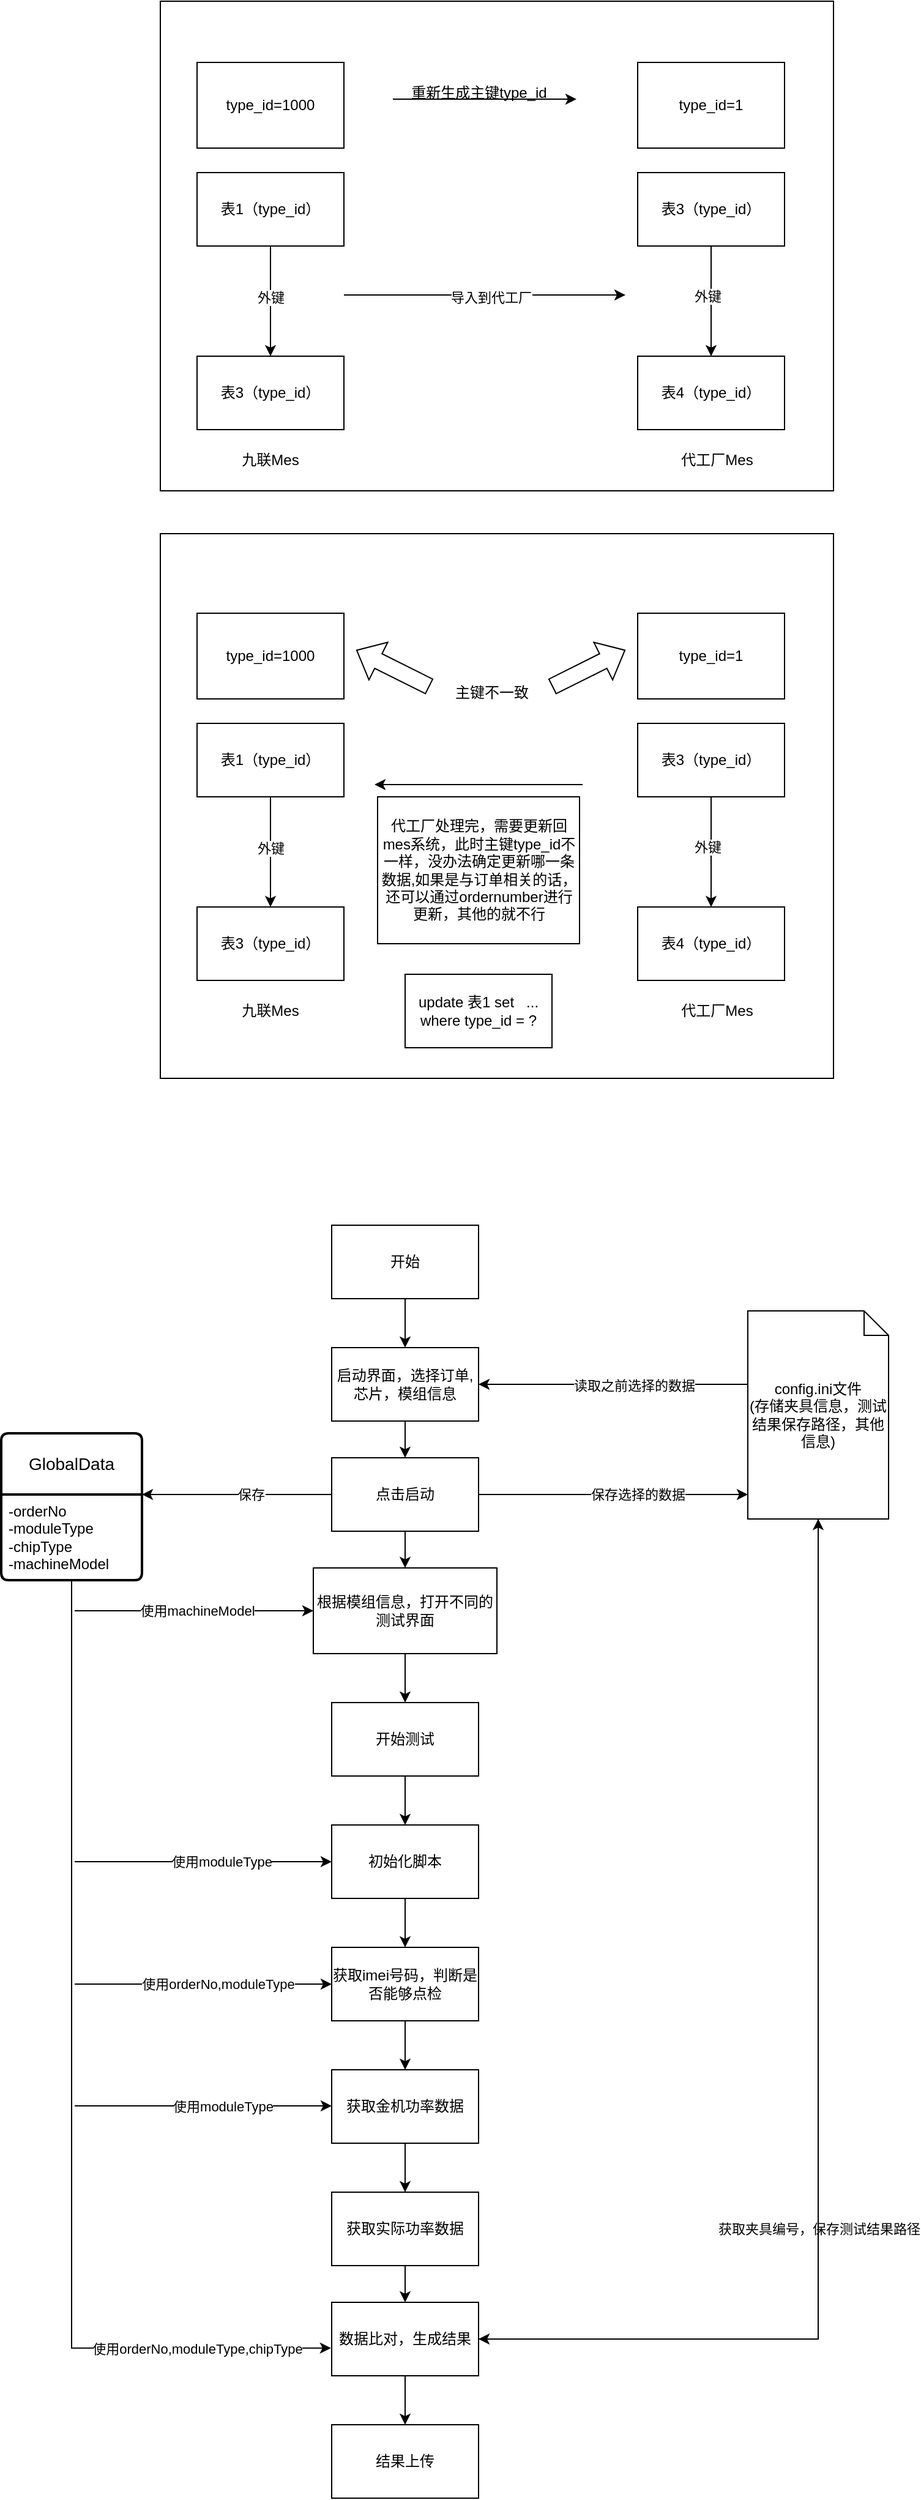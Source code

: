 <mxfile version="22.1.4" type="github">
  <diagram name="第 1 页" id="MxU3B2thwA_xXjgCt5oW">
    <mxGraphModel dx="1815" dy="529" grid="1" gridSize="10" guides="1" tooltips="1" connect="1" arrows="1" fold="1" page="1" pageScale="1" pageWidth="827" pageHeight="1169" math="0" shadow="0">
      <root>
        <mxCell id="0" />
        <mxCell id="1" parent="0" />
        <mxCell id="DBMJC1OMiwxY5DyXA_E_-47" value="" style="rounded=0;whiteSpace=wrap;html=1;" parent="1" vertex="1">
          <mxGeometry x="130" y="555" width="550" height="445" as="geometry" />
        </mxCell>
        <mxCell id="DBMJC1OMiwxY5DyXA_E_-17" value="" style="rounded=0;whiteSpace=wrap;html=1;" parent="1" vertex="1">
          <mxGeometry x="130" y="120" width="550" height="400" as="geometry" />
        </mxCell>
        <mxCell id="DBMJC1OMiwxY5DyXA_E_-5" style="edgeStyle=orthogonalEdgeStyle;rounded=0;orthogonalLoop=1;jettySize=auto;html=1;entryX=0.5;entryY=0;entryDx=0;entryDy=0;" parent="1" source="DBMJC1OMiwxY5DyXA_E_-1" target="DBMJC1OMiwxY5DyXA_E_-4" edge="1">
          <mxGeometry relative="1" as="geometry" />
        </mxCell>
        <mxCell id="DBMJC1OMiwxY5DyXA_E_-9" value="外键" style="edgeLabel;html=1;align=center;verticalAlign=middle;resizable=0;points=[];" parent="DBMJC1OMiwxY5DyXA_E_-5" vertex="1" connectable="0">
          <mxGeometry x="-0.067" relative="1" as="geometry">
            <mxPoint as="offset" />
          </mxGeometry>
        </mxCell>
        <mxCell id="DBMJC1OMiwxY5DyXA_E_-1" value="表1（type_id）" style="rounded=0;whiteSpace=wrap;html=1;" parent="1" vertex="1">
          <mxGeometry x="160" y="260" width="120" height="60" as="geometry" />
        </mxCell>
        <mxCell id="DBMJC1OMiwxY5DyXA_E_-4" value="表3（type_id）" style="rounded=0;whiteSpace=wrap;html=1;" parent="1" vertex="1">
          <mxGeometry x="160" y="410" width="120" height="60" as="geometry" />
        </mxCell>
        <mxCell id="DBMJC1OMiwxY5DyXA_E_-6" style="edgeStyle=orthogonalEdgeStyle;rounded=0;orthogonalLoop=1;jettySize=auto;html=1;entryX=0.5;entryY=0;entryDx=0;entryDy=0;" parent="1" source="DBMJC1OMiwxY5DyXA_E_-7" target="DBMJC1OMiwxY5DyXA_E_-8" edge="1">
          <mxGeometry relative="1" as="geometry" />
        </mxCell>
        <mxCell id="DBMJC1OMiwxY5DyXA_E_-10" value="外键" style="edgeLabel;html=1;align=center;verticalAlign=middle;resizable=0;points=[];" parent="DBMJC1OMiwxY5DyXA_E_-6" vertex="1" connectable="0">
          <mxGeometry x="-0.085" y="-3" relative="1" as="geometry">
            <mxPoint as="offset" />
          </mxGeometry>
        </mxCell>
        <mxCell id="DBMJC1OMiwxY5DyXA_E_-7" value="表3（type_id）" style="rounded=0;whiteSpace=wrap;html=1;" parent="1" vertex="1">
          <mxGeometry x="520" y="260" width="120" height="60" as="geometry" />
        </mxCell>
        <mxCell id="DBMJC1OMiwxY5DyXA_E_-8" value="表4（type_id）" style="rounded=0;whiteSpace=wrap;html=1;" parent="1" vertex="1">
          <mxGeometry x="520" y="410" width="120" height="60" as="geometry" />
        </mxCell>
        <mxCell id="DBMJC1OMiwxY5DyXA_E_-11" value="" style="endArrow=classic;html=1;rounded=0;" parent="1" edge="1">
          <mxGeometry width="50" height="50" relative="1" as="geometry">
            <mxPoint x="280" y="360" as="sourcePoint" />
            <mxPoint x="510" y="360" as="targetPoint" />
          </mxGeometry>
        </mxCell>
        <mxCell id="DBMJC1OMiwxY5DyXA_E_-12" value="导入到代工厂" style="edgeLabel;html=1;align=center;verticalAlign=middle;resizable=0;points=[];" parent="DBMJC1OMiwxY5DyXA_E_-11" vertex="1" connectable="0">
          <mxGeometry x="0.045" y="-2" relative="1" as="geometry">
            <mxPoint as="offset" />
          </mxGeometry>
        </mxCell>
        <mxCell id="DBMJC1OMiwxY5DyXA_E_-13" value="type_id=1000" style="rounded=0;whiteSpace=wrap;html=1;" parent="1" vertex="1">
          <mxGeometry x="160" y="170" width="120" height="70" as="geometry" />
        </mxCell>
        <mxCell id="DBMJC1OMiwxY5DyXA_E_-14" value="type_id=1" style="rounded=0;whiteSpace=wrap;html=1;" parent="1" vertex="1">
          <mxGeometry x="520" y="170" width="120" height="70" as="geometry" />
        </mxCell>
        <mxCell id="DBMJC1OMiwxY5DyXA_E_-15" value="" style="endArrow=classic;html=1;rounded=0;" parent="1" edge="1">
          <mxGeometry width="50" height="50" relative="1" as="geometry">
            <mxPoint x="320" y="200" as="sourcePoint" />
            <mxPoint x="470" y="200" as="targetPoint" />
          </mxGeometry>
        </mxCell>
        <mxCell id="DBMJC1OMiwxY5DyXA_E_-16" value="重新生成主键type_id" style="text;html=1;align=center;verticalAlign=middle;resizable=0;points=[];autosize=1;strokeColor=none;fillColor=none;" parent="1" vertex="1">
          <mxGeometry x="325" y="180" width="130" height="30" as="geometry" />
        </mxCell>
        <mxCell id="DBMJC1OMiwxY5DyXA_E_-19" style="edgeStyle=orthogonalEdgeStyle;rounded=0;orthogonalLoop=1;jettySize=auto;html=1;entryX=0.5;entryY=0;entryDx=0;entryDy=0;" parent="1" source="DBMJC1OMiwxY5DyXA_E_-21" target="DBMJC1OMiwxY5DyXA_E_-22" edge="1">
          <mxGeometry relative="1" as="geometry" />
        </mxCell>
        <mxCell id="DBMJC1OMiwxY5DyXA_E_-20" value="外键" style="edgeLabel;html=1;align=center;verticalAlign=middle;resizable=0;points=[];" parent="DBMJC1OMiwxY5DyXA_E_-19" vertex="1" connectable="0">
          <mxGeometry x="-0.067" relative="1" as="geometry">
            <mxPoint as="offset" />
          </mxGeometry>
        </mxCell>
        <mxCell id="DBMJC1OMiwxY5DyXA_E_-21" value="表1（type_id）" style="rounded=0;whiteSpace=wrap;html=1;" parent="1" vertex="1">
          <mxGeometry x="160" y="710" width="120" height="60" as="geometry" />
        </mxCell>
        <mxCell id="DBMJC1OMiwxY5DyXA_E_-22" value="表3（type_id）" style="rounded=0;whiteSpace=wrap;html=1;" parent="1" vertex="1">
          <mxGeometry x="160" y="860" width="120" height="60" as="geometry" />
        </mxCell>
        <mxCell id="DBMJC1OMiwxY5DyXA_E_-23" style="edgeStyle=orthogonalEdgeStyle;rounded=0;orthogonalLoop=1;jettySize=auto;html=1;entryX=0.5;entryY=0;entryDx=0;entryDy=0;" parent="1" source="DBMJC1OMiwxY5DyXA_E_-25" target="DBMJC1OMiwxY5DyXA_E_-26" edge="1">
          <mxGeometry relative="1" as="geometry" />
        </mxCell>
        <mxCell id="DBMJC1OMiwxY5DyXA_E_-24" value="外键" style="edgeLabel;html=1;align=center;verticalAlign=middle;resizable=0;points=[];" parent="DBMJC1OMiwxY5DyXA_E_-23" vertex="1" connectable="0">
          <mxGeometry x="-0.085" y="-3" relative="1" as="geometry">
            <mxPoint as="offset" />
          </mxGeometry>
        </mxCell>
        <mxCell id="DBMJC1OMiwxY5DyXA_E_-25" value="表3（type_id）" style="rounded=0;whiteSpace=wrap;html=1;" parent="1" vertex="1">
          <mxGeometry x="520" y="710" width="120" height="60" as="geometry" />
        </mxCell>
        <mxCell id="DBMJC1OMiwxY5DyXA_E_-26" value="表4（type_id）" style="rounded=0;whiteSpace=wrap;html=1;" parent="1" vertex="1">
          <mxGeometry x="520" y="860" width="120" height="60" as="geometry" />
        </mxCell>
        <mxCell id="DBMJC1OMiwxY5DyXA_E_-29" value="type_id=1000" style="rounded=0;whiteSpace=wrap;html=1;" parent="1" vertex="1">
          <mxGeometry x="160" y="620" width="120" height="70" as="geometry" />
        </mxCell>
        <mxCell id="DBMJC1OMiwxY5DyXA_E_-30" value="type_id=1" style="rounded=0;whiteSpace=wrap;html=1;" parent="1" vertex="1">
          <mxGeometry x="520" y="620" width="120" height="70" as="geometry" />
        </mxCell>
        <mxCell id="DBMJC1OMiwxY5DyXA_E_-33" value="" style="endArrow=classic;html=1;rounded=0;entryX=0.327;entryY=0.425;entryDx=0;entryDy=0;entryPerimeter=0;" parent="1" edge="1">
          <mxGeometry width="50" height="50" relative="1" as="geometry">
            <mxPoint x="475" y="760" as="sourcePoint" />
            <mxPoint x="305.0" y="760" as="targetPoint" />
          </mxGeometry>
        </mxCell>
        <mxCell id="DBMJC1OMiwxY5DyXA_E_-35" value="代工厂处理完，需要更新回mes系统，此时主键type_id不一样，没办法确定更新哪一条数据,如果是与订单相关的话，还可以通过ordernumber进行更新，其他的就不行" style="rounded=0;whiteSpace=wrap;html=1;" parent="1" vertex="1">
          <mxGeometry x="307.5" y="770" width="165" height="120" as="geometry" />
        </mxCell>
        <mxCell id="DBMJC1OMiwxY5DyXA_E_-36" value="九联Mes" style="text;html=1;strokeColor=none;fillColor=none;align=center;verticalAlign=middle;whiteSpace=wrap;rounded=0;" parent="1" vertex="1">
          <mxGeometry x="190" y="480" width="60" height="30" as="geometry" />
        </mxCell>
        <mxCell id="DBMJC1OMiwxY5DyXA_E_-37" value="代工厂Mes" style="text;html=1;strokeColor=none;fillColor=none;align=center;verticalAlign=middle;whiteSpace=wrap;rounded=0;" parent="1" vertex="1">
          <mxGeometry x="550" y="480" width="70" height="30" as="geometry" />
        </mxCell>
        <mxCell id="DBMJC1OMiwxY5DyXA_E_-38" value="九联Mes" style="text;html=1;strokeColor=none;fillColor=none;align=center;verticalAlign=middle;whiteSpace=wrap;rounded=0;" parent="1" vertex="1">
          <mxGeometry x="190" y="930" width="60" height="30" as="geometry" />
        </mxCell>
        <mxCell id="DBMJC1OMiwxY5DyXA_E_-39" value="代工厂Mes" style="text;html=1;strokeColor=none;fillColor=none;align=center;verticalAlign=middle;whiteSpace=wrap;rounded=0;" parent="1" vertex="1">
          <mxGeometry x="550" y="930" width="70" height="30" as="geometry" />
        </mxCell>
        <mxCell id="DBMJC1OMiwxY5DyXA_E_-43" value="" style="shape=flexArrow;endArrow=classic;html=1;rounded=0;width=13.333;endSize=6.258;" parent="1" edge="1">
          <mxGeometry width="50" height="50" relative="1" as="geometry">
            <mxPoint x="450" y="680" as="sourcePoint" />
            <mxPoint x="510" y="650" as="targetPoint" />
          </mxGeometry>
        </mxCell>
        <mxCell id="DBMJC1OMiwxY5DyXA_E_-44" value="" style="shape=flexArrow;endArrow=classic;html=1;rounded=0;width=13.333;endSize=6.258;" parent="1" edge="1">
          <mxGeometry width="50" height="50" relative="1" as="geometry">
            <mxPoint x="350" y="680" as="sourcePoint" />
            <mxPoint x="290" y="650" as="targetPoint" />
          </mxGeometry>
        </mxCell>
        <mxCell id="DBMJC1OMiwxY5DyXA_E_-45" value="主键不一致" style="text;strokeColor=none;fillColor=none;align=left;verticalAlign=middle;spacingLeft=4;spacingRight=4;overflow=hidden;points=[[0,0.5],[1,0.5]];portConstraint=eastwest;rotatable=0;whiteSpace=wrap;html=1;" parent="1" vertex="1">
          <mxGeometry x="365" y="670" width="80" height="30" as="geometry" />
        </mxCell>
        <mxCell id="DBMJC1OMiwxY5DyXA_E_-48" value="update 表1 set&amp;nbsp; &amp;nbsp;... where type_id = ?" style="rounded=0;whiteSpace=wrap;html=1;" parent="1" vertex="1">
          <mxGeometry x="330" y="915" width="120" height="60" as="geometry" />
        </mxCell>
        <mxCell id="uM7vvX6dJDBX0UOI4Dk0-1" value="GlobalData" style="swimlane;childLayout=stackLayout;horizontal=1;startSize=50;horizontalStack=0;rounded=1;fontSize=14;fontStyle=0;strokeWidth=2;resizeParent=0;resizeLast=1;shadow=0;dashed=0;align=center;arcSize=4;whiteSpace=wrap;html=1;" vertex="1" parent="1">
          <mxGeometry y="1290" width="115" height="120" as="geometry" />
        </mxCell>
        <mxCell id="uM7vvX6dJDBX0UOI4Dk0-2" value="-orderNo&lt;br&gt;-moduleType&lt;br&gt;-chipType&lt;br&gt;-machineModel" style="align=left;strokeColor=none;fillColor=none;spacingLeft=4;fontSize=12;verticalAlign=top;resizable=0;rotatable=0;part=1;html=1;" vertex="1" parent="uM7vvX6dJDBX0UOI4Dk0-1">
          <mxGeometry y="50" width="115" height="70" as="geometry" />
        </mxCell>
        <mxCell id="uM7vvX6dJDBX0UOI4Dk0-41" style="edgeStyle=orthogonalEdgeStyle;rounded=0;orthogonalLoop=1;jettySize=auto;html=1;entryX=1;entryY=0.5;entryDx=0;entryDy=0;" edge="1" parent="1" source="uM7vvX6dJDBX0UOI4Dk0-5" target="uM7vvX6dJDBX0UOI4Dk0-8">
          <mxGeometry relative="1" as="geometry">
            <Array as="points">
              <mxPoint x="560" y="1250" />
              <mxPoint x="560" y="1250" />
            </Array>
          </mxGeometry>
        </mxCell>
        <mxCell id="uM7vvX6dJDBX0UOI4Dk0-47" value="读取之前选择的数据" style="edgeLabel;html=1;align=center;verticalAlign=middle;resizable=0;points=[];" vertex="1" connectable="0" parent="uM7vvX6dJDBX0UOI4Dk0-41">
          <mxGeometry x="-0.151" y="1" relative="1" as="geometry">
            <mxPoint as="offset" />
          </mxGeometry>
        </mxCell>
        <mxCell id="uM7vvX6dJDBX0UOI4Dk0-48" style="edgeStyle=orthogonalEdgeStyle;rounded=0;orthogonalLoop=1;jettySize=auto;html=1;entryX=1;entryY=0.5;entryDx=0;entryDy=0;exitX=0.5;exitY=1;exitDx=0;exitDy=0;exitPerimeter=0;" edge="1" parent="1" source="uM7vvX6dJDBX0UOI4Dk0-5" target="uM7vvX6dJDBX0UOI4Dk0-36">
          <mxGeometry relative="1" as="geometry">
            <mxPoint x="840" y="1330" as="sourcePoint" />
            <mxPoint x="620" y="2110" as="targetPoint" />
          </mxGeometry>
        </mxCell>
        <mxCell id="uM7vvX6dJDBX0UOI4Dk0-49" value="获取夹具编号，保存测试结果路径" style="edgeLabel;html=1;align=center;verticalAlign=middle;resizable=0;points=[];" vertex="1" connectable="0" parent="uM7vvX6dJDBX0UOI4Dk0-48">
          <mxGeometry x="-0.008" relative="1" as="geometry">
            <mxPoint y="110" as="offset" />
          </mxGeometry>
        </mxCell>
        <mxCell id="uM7vvX6dJDBX0UOI4Dk0-5" value="config.ini文件&lt;br&gt;(存储夹具信息，测试结果保存路径，其他信息)" style="shape=note;size=20;whiteSpace=wrap;html=1;" vertex="1" parent="1">
          <mxGeometry x="610" y="1190" width="115" height="170" as="geometry" />
        </mxCell>
        <mxCell id="uM7vvX6dJDBX0UOI4Dk0-16" style="edgeStyle=orthogonalEdgeStyle;rounded=0;orthogonalLoop=1;jettySize=auto;html=1;entryX=0.5;entryY=0;entryDx=0;entryDy=0;" edge="1" parent="1" source="uM7vvX6dJDBX0UOI4Dk0-7" target="uM7vvX6dJDBX0UOI4Dk0-8">
          <mxGeometry relative="1" as="geometry" />
        </mxCell>
        <mxCell id="uM7vvX6dJDBX0UOI4Dk0-7" value="开始" style="rounded=0;whiteSpace=wrap;html=1;" vertex="1" parent="1">
          <mxGeometry x="270" y="1120" width="120" height="60" as="geometry" />
        </mxCell>
        <mxCell id="uM7vvX6dJDBX0UOI4Dk0-17" style="edgeStyle=orthogonalEdgeStyle;rounded=0;orthogonalLoop=1;jettySize=auto;html=1;entryX=0.5;entryY=0;entryDx=0;entryDy=0;" edge="1" parent="1" source="uM7vvX6dJDBX0UOI4Dk0-8" target="uM7vvX6dJDBX0UOI4Dk0-13">
          <mxGeometry relative="1" as="geometry" />
        </mxCell>
        <mxCell id="uM7vvX6dJDBX0UOI4Dk0-8" value="启动界面，选择订单,芯片，模组信息" style="rounded=0;whiteSpace=wrap;html=1;" vertex="1" parent="1">
          <mxGeometry x="270" y="1220" width="120" height="60" as="geometry" />
        </mxCell>
        <mxCell id="uM7vvX6dJDBX0UOI4Dk0-21" style="rounded=0;orthogonalLoop=1;jettySize=auto;html=1;entryX=1;entryY=0;entryDx=0;entryDy=0;" edge="1" parent="1" source="uM7vvX6dJDBX0UOI4Dk0-13" target="uM7vvX6dJDBX0UOI4Dk0-2">
          <mxGeometry relative="1" as="geometry" />
        </mxCell>
        <mxCell id="uM7vvX6dJDBX0UOI4Dk0-22" value="保存" style="edgeLabel;html=1;align=center;verticalAlign=middle;resizable=0;points=[];" vertex="1" connectable="0" parent="uM7vvX6dJDBX0UOI4Dk0-21">
          <mxGeometry x="-0.147" relative="1" as="geometry">
            <mxPoint as="offset" />
          </mxGeometry>
        </mxCell>
        <mxCell id="uM7vvX6dJDBX0UOI4Dk0-45" value="" style="edgeStyle=orthogonalEdgeStyle;rounded=0;orthogonalLoop=1;jettySize=auto;html=1;" edge="1" parent="1" source="uM7vvX6dJDBX0UOI4Dk0-13" target="uM7vvX6dJDBX0UOI4Dk0-23">
          <mxGeometry relative="1" as="geometry" />
        </mxCell>
        <mxCell id="uM7vvX6dJDBX0UOI4Dk0-13" value="点击启动" style="rounded=0;whiteSpace=wrap;html=1;" vertex="1" parent="1">
          <mxGeometry x="270" y="1310" width="120" height="60" as="geometry" />
        </mxCell>
        <mxCell id="uM7vvX6dJDBX0UOI4Dk0-46" value="" style="edgeStyle=orthogonalEdgeStyle;rounded=0;orthogonalLoop=1;jettySize=auto;html=1;" edge="1" parent="1" source="uM7vvX6dJDBX0UOI4Dk0-23" target="uM7vvX6dJDBX0UOI4Dk0-24">
          <mxGeometry relative="1" as="geometry" />
        </mxCell>
        <mxCell id="uM7vvX6dJDBX0UOI4Dk0-23" value="根据模组信息，打开不同的测试界面" style="rounded=0;whiteSpace=wrap;html=1;" vertex="1" parent="1">
          <mxGeometry x="255" y="1400" width="150" height="70" as="geometry" />
        </mxCell>
        <mxCell id="uM7vvX6dJDBX0UOI4Dk0-26" style="edgeStyle=orthogonalEdgeStyle;rounded=0;orthogonalLoop=1;jettySize=auto;html=1;entryX=0.5;entryY=0;entryDx=0;entryDy=0;" edge="1" parent="1" source="uM7vvX6dJDBX0UOI4Dk0-24" target="uM7vvX6dJDBX0UOI4Dk0-25">
          <mxGeometry relative="1" as="geometry" />
        </mxCell>
        <mxCell id="uM7vvX6dJDBX0UOI4Dk0-24" value="开始测试" style="rounded=0;whiteSpace=wrap;html=1;" vertex="1" parent="1">
          <mxGeometry x="270" y="1510" width="120" height="60" as="geometry" />
        </mxCell>
        <mxCell id="uM7vvX6dJDBX0UOI4Dk0-28" value="" style="edgeStyle=orthogonalEdgeStyle;rounded=0;orthogonalLoop=1;jettySize=auto;html=1;" edge="1" parent="1" source="uM7vvX6dJDBX0UOI4Dk0-25" target="uM7vvX6dJDBX0UOI4Dk0-27">
          <mxGeometry relative="1" as="geometry" />
        </mxCell>
        <mxCell id="uM7vvX6dJDBX0UOI4Dk0-25" value="初始化脚本" style="rounded=0;whiteSpace=wrap;html=1;" vertex="1" parent="1">
          <mxGeometry x="270" y="1610" width="120" height="60" as="geometry" />
        </mxCell>
        <mxCell id="uM7vvX6dJDBX0UOI4Dk0-34" value="" style="edgeStyle=orthogonalEdgeStyle;rounded=0;orthogonalLoop=1;jettySize=auto;html=1;" edge="1" parent="1" source="uM7vvX6dJDBX0UOI4Dk0-27" target="uM7vvX6dJDBX0UOI4Dk0-30">
          <mxGeometry relative="1" as="geometry" />
        </mxCell>
        <mxCell id="uM7vvX6dJDBX0UOI4Dk0-27" value="获取imei号码，判断是否能够点检" style="rounded=0;whiteSpace=wrap;html=1;" vertex="1" parent="1">
          <mxGeometry x="270" y="1710" width="120" height="60" as="geometry" />
        </mxCell>
        <mxCell id="uM7vvX6dJDBX0UOI4Dk0-35" value="" style="edgeStyle=orthogonalEdgeStyle;rounded=0;orthogonalLoop=1;jettySize=auto;html=1;" edge="1" parent="1" source="uM7vvX6dJDBX0UOI4Dk0-30" target="uM7vvX6dJDBX0UOI4Dk0-32">
          <mxGeometry relative="1" as="geometry" />
        </mxCell>
        <mxCell id="uM7vvX6dJDBX0UOI4Dk0-30" value="获取金机功率数据" style="rounded=0;whiteSpace=wrap;html=1;" vertex="1" parent="1">
          <mxGeometry x="270" y="1810" width="120" height="60" as="geometry" />
        </mxCell>
        <mxCell id="uM7vvX6dJDBX0UOI4Dk0-39" value="" style="edgeStyle=orthogonalEdgeStyle;rounded=0;orthogonalLoop=1;jettySize=auto;html=1;" edge="1" parent="1" source="uM7vvX6dJDBX0UOI4Dk0-32" target="uM7vvX6dJDBX0UOI4Dk0-36">
          <mxGeometry relative="1" as="geometry" />
        </mxCell>
        <mxCell id="uM7vvX6dJDBX0UOI4Dk0-32" value="获取实际功率数据" style="rounded=0;whiteSpace=wrap;html=1;" vertex="1" parent="1">
          <mxGeometry x="270" y="1910" width="120" height="60" as="geometry" />
        </mxCell>
        <mxCell id="uM7vvX6dJDBX0UOI4Dk0-38" value="" style="edgeStyle=orthogonalEdgeStyle;rounded=0;orthogonalLoop=1;jettySize=auto;html=1;" edge="1" parent="1" source="uM7vvX6dJDBX0UOI4Dk0-36" target="uM7vvX6dJDBX0UOI4Dk0-37">
          <mxGeometry relative="1" as="geometry" />
        </mxCell>
        <mxCell id="uM7vvX6dJDBX0UOI4Dk0-36" value="数据比对，生成结果" style="rounded=0;whiteSpace=wrap;html=1;" vertex="1" parent="1">
          <mxGeometry x="270" y="2000" width="120" height="60" as="geometry" />
        </mxCell>
        <mxCell id="uM7vvX6dJDBX0UOI4Dk0-37" value="结果上传" style="rounded=0;whiteSpace=wrap;html=1;" vertex="1" parent="1">
          <mxGeometry x="270" y="2100" width="120" height="60" as="geometry" />
        </mxCell>
        <mxCell id="uM7vvX6dJDBX0UOI4Dk0-43" style="edgeStyle=orthogonalEdgeStyle;rounded=0;orthogonalLoop=1;jettySize=auto;html=1;exitX=1;exitY=0.5;exitDx=0;exitDy=0;" edge="1" parent="1" source="uM7vvX6dJDBX0UOI4Dk0-13">
          <mxGeometry relative="1" as="geometry">
            <mxPoint x="610" y="1340" as="targetPoint" />
            <Array as="points">
              <mxPoint x="606" y="1340" />
            </Array>
          </mxGeometry>
        </mxCell>
        <mxCell id="uM7vvX6dJDBX0UOI4Dk0-44" value="保存选择的数据" style="edgeLabel;html=1;align=center;verticalAlign=middle;resizable=0;points=[];" vertex="1" connectable="0" parent="uM7vvX6dJDBX0UOI4Dk0-43">
          <mxGeometry x="-0.274" y="3" relative="1" as="geometry">
            <mxPoint x="50" y="3" as="offset" />
          </mxGeometry>
        </mxCell>
        <mxCell id="uM7vvX6dJDBX0UOI4Dk0-51" style="edgeStyle=orthogonalEdgeStyle;rounded=0;orthogonalLoop=1;jettySize=auto;html=1;entryX=0.5;entryY=1;entryDx=0;entryDy=0;entryPerimeter=0;" edge="1" parent="1" source="uM7vvX6dJDBX0UOI4Dk0-36" target="uM7vvX6dJDBX0UOI4Dk0-5">
          <mxGeometry relative="1" as="geometry" />
        </mxCell>
        <mxCell id="uM7vvX6dJDBX0UOI4Dk0-54" style="edgeStyle=orthogonalEdgeStyle;rounded=0;orthogonalLoop=1;jettySize=auto;html=1;entryX=-0.005;entryY=0.623;entryDx=0;entryDy=0;entryPerimeter=0;" edge="1" parent="1" source="uM7vvX6dJDBX0UOI4Dk0-2" target="uM7vvX6dJDBX0UOI4Dk0-36">
          <mxGeometry relative="1" as="geometry">
            <Array as="points">
              <mxPoint x="58" y="2037" />
            </Array>
          </mxGeometry>
        </mxCell>
        <mxCell id="uM7vvX6dJDBX0UOI4Dk0-66" value="使用orderNo,moduleType,chipType" style="edgeLabel;html=1;align=center;verticalAlign=middle;resizable=0;points=[];" vertex="1" connectable="0" parent="uM7vvX6dJDBX0UOI4Dk0-54">
          <mxGeometry x="0.776" relative="1" as="geometry">
            <mxPoint x="-16" as="offset" />
          </mxGeometry>
        </mxCell>
        <mxCell id="uM7vvX6dJDBX0UOI4Dk0-56" value="" style="endArrow=classic;html=1;rounded=0;entryX=0;entryY=0.5;entryDx=0;entryDy=0;" edge="1" parent="1" target="uM7vvX6dJDBX0UOI4Dk0-27">
          <mxGeometry width="50" height="50" relative="1" as="geometry">
            <mxPoint x="60" y="1740" as="sourcePoint" />
            <mxPoint x="160" y="1720" as="targetPoint" />
          </mxGeometry>
        </mxCell>
        <mxCell id="uM7vvX6dJDBX0UOI4Dk0-61" value="使用orderNo,moduleType" style="edgeLabel;html=1;align=center;verticalAlign=middle;resizable=0;points=[];" vertex="1" connectable="0" parent="uM7vvX6dJDBX0UOI4Dk0-56">
          <mxGeometry x="0.111" relative="1" as="geometry">
            <mxPoint as="offset" />
          </mxGeometry>
        </mxCell>
        <mxCell id="uM7vvX6dJDBX0UOI4Dk0-57" value="" style="endArrow=classic;html=1;rounded=0;entryX=0;entryY=0.5;entryDx=0;entryDy=0;" edge="1" parent="1">
          <mxGeometry width="50" height="50" relative="1" as="geometry">
            <mxPoint x="60" y="1839.5" as="sourcePoint" />
            <mxPoint x="270" y="1839.5" as="targetPoint" />
          </mxGeometry>
        </mxCell>
        <mxCell id="uM7vvX6dJDBX0UOI4Dk0-65" value="使用moduleType" style="edgeLabel;html=1;align=center;verticalAlign=middle;resizable=0;points=[];" vertex="1" connectable="0" parent="uM7vvX6dJDBX0UOI4Dk0-57">
          <mxGeometry x="0.149" relative="1" as="geometry">
            <mxPoint as="offset" />
          </mxGeometry>
        </mxCell>
        <mxCell id="uM7vvX6dJDBX0UOI4Dk0-62" value="" style="endArrow=classic;html=1;rounded=0;entryX=0;entryY=0.5;entryDx=0;entryDy=0;" edge="1" parent="1" target="uM7vvX6dJDBX0UOI4Dk0-23">
          <mxGeometry width="50" height="50" relative="1" as="geometry">
            <mxPoint x="60" y="1435" as="sourcePoint" />
            <mxPoint x="200" y="1440" as="targetPoint" />
          </mxGeometry>
        </mxCell>
        <mxCell id="uM7vvX6dJDBX0UOI4Dk0-64" value="使用machineModel" style="edgeLabel;html=1;align=center;verticalAlign=middle;resizable=0;points=[];" vertex="1" connectable="0" parent="uM7vvX6dJDBX0UOI4Dk0-62">
          <mxGeometry x="-0.009" y="-4" relative="1" as="geometry">
            <mxPoint x="3" y="-4" as="offset" />
          </mxGeometry>
        </mxCell>
        <mxCell id="uM7vvX6dJDBX0UOI4Dk0-68" value="" style="endArrow=classic;html=1;rounded=0;entryX=0;entryY=0.5;entryDx=0;entryDy=0;" edge="1" parent="1" target="uM7vvX6dJDBX0UOI4Dk0-25">
          <mxGeometry width="50" height="50" relative="1" as="geometry">
            <mxPoint x="60" y="1640" as="sourcePoint" />
            <mxPoint x="120" y="1600" as="targetPoint" />
          </mxGeometry>
        </mxCell>
        <mxCell id="uM7vvX6dJDBX0UOI4Dk0-69" value="使用moduleType" style="edgeLabel;html=1;align=center;verticalAlign=middle;resizable=0;points=[];" vertex="1" connectable="0" parent="uM7vvX6dJDBX0UOI4Dk0-68">
          <mxGeometry x="-0.137" y="-2" relative="1" as="geometry">
            <mxPoint x="29" y="-2" as="offset" />
          </mxGeometry>
        </mxCell>
      </root>
    </mxGraphModel>
  </diagram>
</mxfile>
